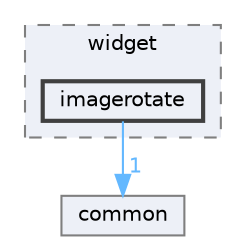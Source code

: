 digraph "C:/microchip/harmony3/gfx/middleware/legato/library/src/gfx/legato/widget/imagerotate"
{
 // INTERACTIVE_SVG=YES
 // LATEX_PDF_SIZE
  bgcolor="transparent";
  edge [fontname=Helvetica,fontsize=10,labelfontname=Helvetica,labelfontsize=10];
  node [fontname=Helvetica,fontsize=10,shape=box,height=0.2,width=0.4];
  compound=true
  subgraph clusterdir_139e39c2cbbb9c4d4856e374ea12d038 {
    graph [ bgcolor="#edf0f7", pencolor="grey50", label="widget", fontname=Helvetica,fontsize=10 style="filled,dashed", URL="dir_139e39c2cbbb9c4d4856e374ea12d038.html",tooltip=""]
  dir_fc1dbafbf4cf386850e5d06ad28bb439 [label="imagerotate", fillcolor="#edf0f7", color="grey25", style="filled,bold", URL="dir_fc1dbafbf4cf386850e5d06ad28bb439.html",tooltip=""];
  }
  dir_b3f224f181338695a4734ca3080f2eb5 [label="common", fillcolor="#edf0f7", color="grey50", style="filled", URL="dir_b3f224f181338695a4734ca3080f2eb5.html",tooltip=""];
  dir_fc1dbafbf4cf386850e5d06ad28bb439->dir_b3f224f181338695a4734ca3080f2eb5 [headlabel="1", labeldistance=1.5 headhref="dir_000047_000011.html" color="steelblue1" fontcolor="steelblue1"];
}
